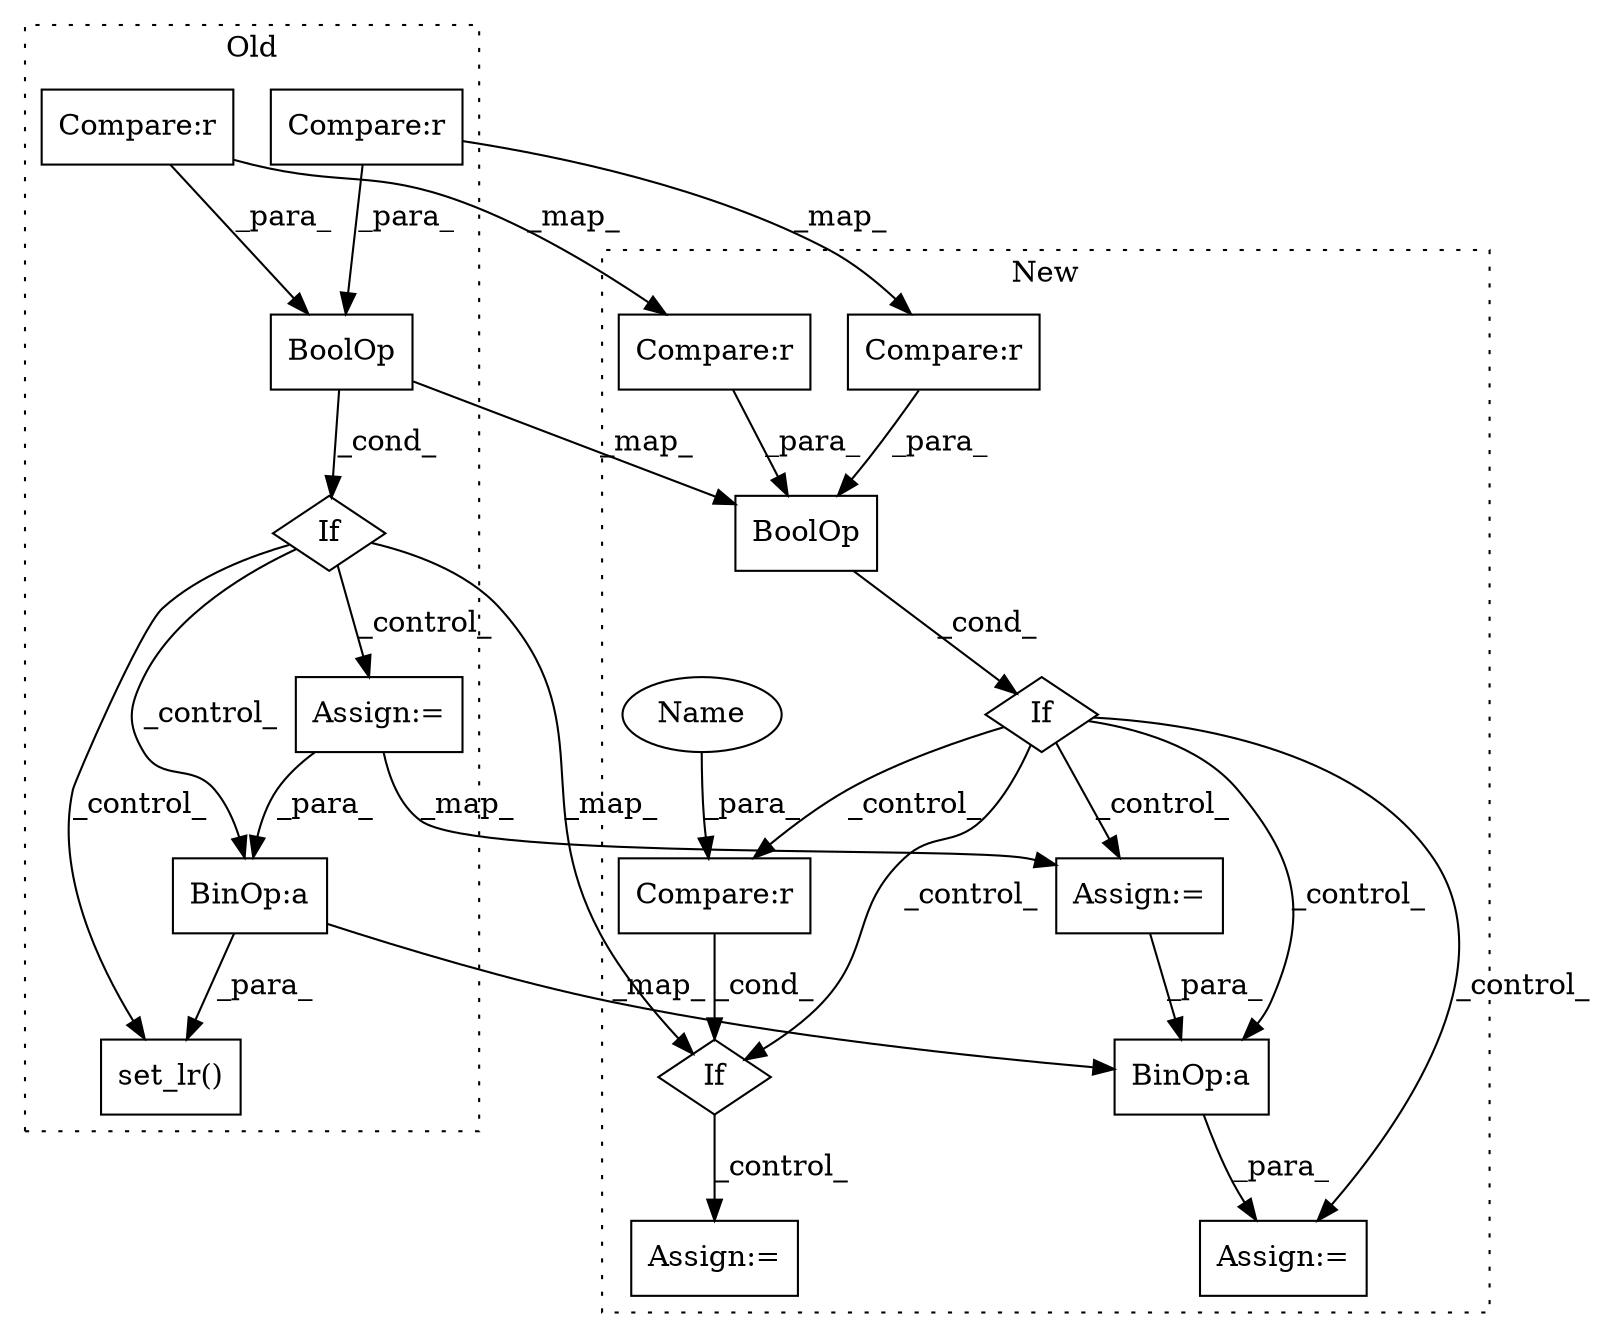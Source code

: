 digraph G {
subgraph cluster0 {
1 [label="BoolOp" a="72" s="2439" l="72" shape="box"];
4 [label="Compare:r" a="40" s="2472" l="39" shape="box"];
8 [label="Compare:r" a="40" s="2439" l="28" shape="box"];
11 [label="If" a="96" s="2436" l="3" shape="diamond"];
13 [label="BinOp:a" a="82" s="2644" l="3" shape="box"];
15 [label="set_lr()" a="75" s="2604,2654" l="22,1" shape="box"];
16 [label="Assign:=" a="68" s="2543" l="3" shape="box"];
label = "Old";
style="dotted";
}
subgraph cluster1 {
2 [label="BoolOp" a="72" s="2439" l="72" shape="box"];
3 [label="Compare:r" a="40" s="2472" l="39" shape="box"];
5 [label="If" a="96" s="2436" l="3" shape="diamond"];
6 [label="Assign:=" a="68" s="2606" l="3" shape="box"];
7 [label="Assign:=" a="68" s="2703" l="3" shape="box"];
9 [label="Compare:r" a="40" s="2439" l="28" shape="box"];
10 [label="Compare:r" a="40" s="2651" l="36" shape="box"];
12 [label="If" a="96" s="2651" l="0" shape="diamond"];
14 [label="BinOp:a" a="82" s="2627" l="3" shape="box"];
17 [label="Assign:=" a="68" s="2543" l="3" shape="box"];
18 [label="Name" a="87" s="2651" l="11" shape="ellipse"];
label = "New";
style="dotted";
}
1 -> 11 [label="_cond_"];
1 -> 2 [label="_map_"];
2 -> 5 [label="_cond_"];
3 -> 2 [label="_para_"];
4 -> 3 [label="_map_"];
4 -> 1 [label="_para_"];
5 -> 10 [label="_control_"];
5 -> 17 [label="_control_"];
5 -> 12 [label="_control_"];
5 -> 14 [label="_control_"];
5 -> 6 [label="_control_"];
8 -> 9 [label="_map_"];
8 -> 1 [label="_para_"];
9 -> 2 [label="_para_"];
10 -> 12 [label="_cond_"];
11 -> 13 [label="_control_"];
11 -> 16 [label="_control_"];
11 -> 15 [label="_control_"];
11 -> 12 [label="_map_"];
12 -> 7 [label="_control_"];
13 -> 14 [label="_map_"];
13 -> 15 [label="_para_"];
14 -> 6 [label="_para_"];
16 -> 13 [label="_para_"];
16 -> 17 [label="_map_"];
17 -> 14 [label="_para_"];
18 -> 10 [label="_para_"];
}